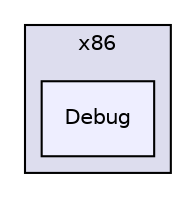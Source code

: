 digraph "C:/Programming/Games/IhnEngine/MaceSwinger/lib/IhnEngine/IhnEngine/obj/x86/Debug" {
  compound=true
  node [ fontsize="10", fontname="Helvetica"];
  edge [ labelfontsize="10", labelfontname="Helvetica"];
  subgraph clusterdir_50db6218f0a114480b5ea905c64ce2b0 {
    graph [ bgcolor="#ddddee", pencolor="black", label="x86" fontname="Helvetica", fontsize="10", URL="dir_50db6218f0a114480b5ea905c64ce2b0.html"]
  dir_72524e26cbeb443865bd2e5049b5aba3 [shape=box, label="Debug", style="filled", fillcolor="#eeeeff", pencolor="black", URL="dir_72524e26cbeb443865bd2e5049b5aba3.html"];
  }
}
